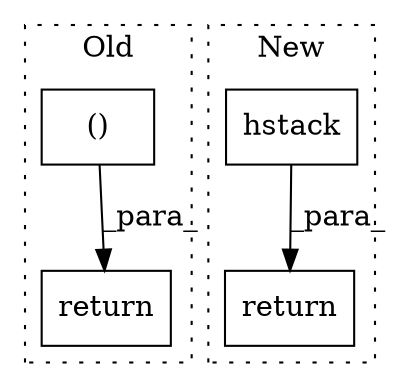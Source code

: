 digraph G {
subgraph cluster0 {
1 [label="return" a="41" s="8656" l="7" shape="box"];
4 [label="()" a="106" s="8547" l="95" shape="box"];
label = "Old";
style="dotted";
}
subgraph cluster1 {
2 [label="hstack" a="32" s="6981,7003" l="7,1" shape="box"];
3 [label="return" a="41" s="6968" l="7" shape="box"];
label = "New";
style="dotted";
}
2 -> 3 [label="_para_"];
4 -> 1 [label="_para_"];
}